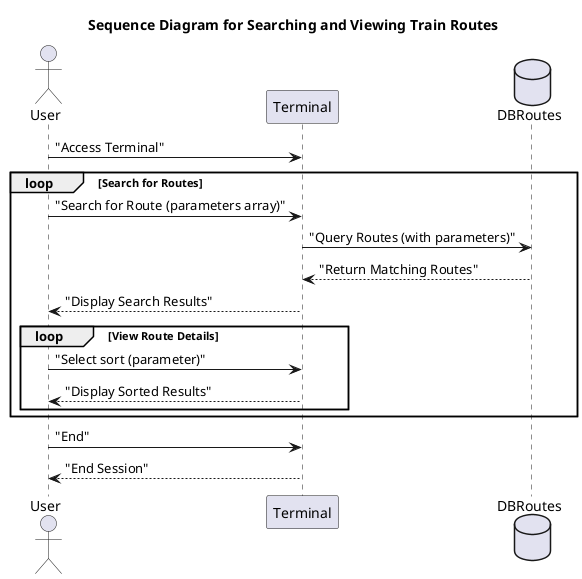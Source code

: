 @startuml Sequence Diagram
title "Sequence Diagram for Searching and Viewing Train Routes"
actor User
participant "Terminal" as terminal
database "DBRoutes" as DBRoutes

User -> terminal : "Access Terminal"
loop Search for Routes
    User -> terminal : "Search for Route (parameters array)"
    terminal -> DBRoutes : "Query Routes (with parameters)"
    DBRoutes --> terminal : "Return Matching Routes"
    terminal --> User : "Display Search Results"
    loop View Route Details
    User -> terminal : "Select sort (parameter)"
    terminal --> User : "Display Sorted Results"
    end
end
User -> terminal : "End"
terminal --> User : "End Session"
